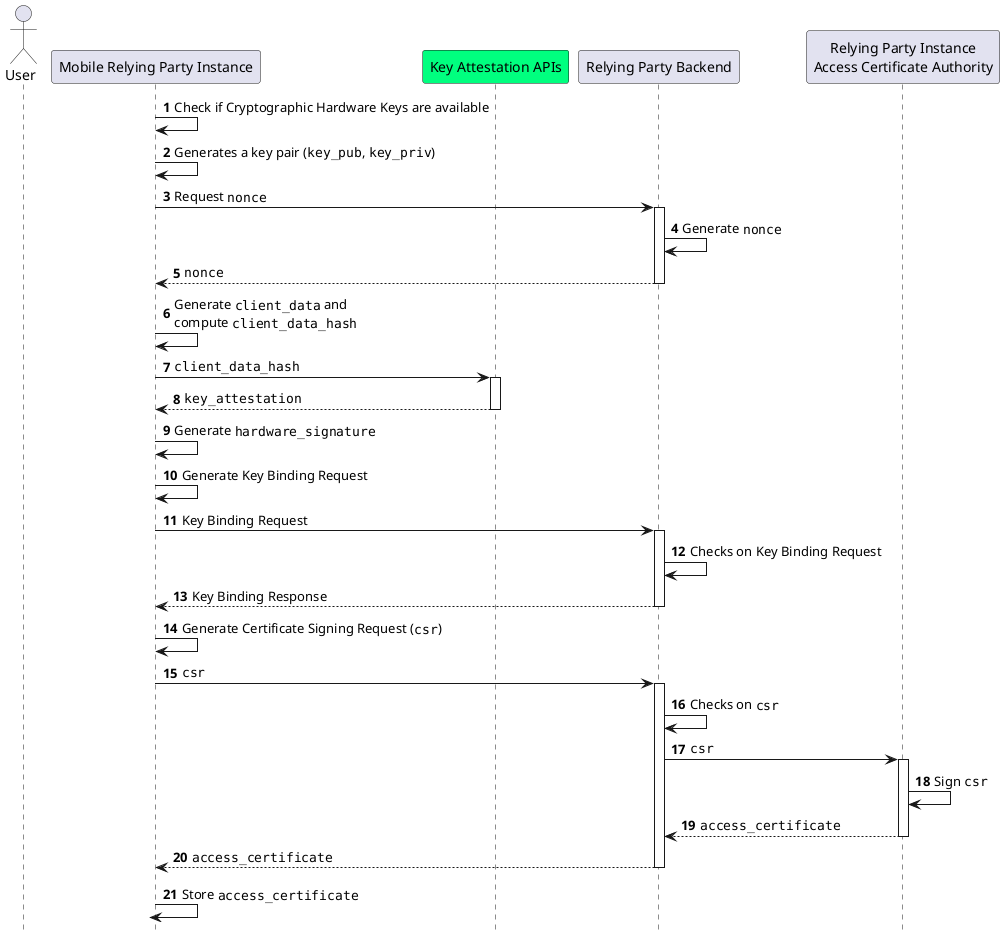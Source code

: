 @startuml Mobile Relying Party Instance Access Certificate Issuance
autonumber
hide footbox

'Participants
actor "User" as user
participant "Mobile Relying Party Instance" as app 
participant "Key Attestation APIs" as aats #springgreen
participant "Relying Party Backend" as bck
participant "Relying Party Instance\nAccess Certificate Authority" as ca

'START CERTIFICATE
app->app: Check if Cryptographic Hardware Keys are available

app->app: Generates a key pair (""key_pub"", ""key_priv"")

app->bck: Request ""nonce""
activate bck
bck->bck: Generate ""nonce""
bck-->app: ""nonce""
deactivate bck

app->app: Generate ""client_data"" and\ncompute ""client_data_hash""

app->aats: ""client_data_hash""
activate aats

aats-->app: ""key_attestation""
deactivate aats

app->app: Generate ""hardware_signature""

app->app: Generate Key Binding Request

app->bck: Key Binding Request

activate bck
bck->bck: Checks on Key Binding Request

bck-->app: Key Binding Response
deactivate bck

app->app: Generate Certificate Signing Request (""csr"")

app->bck: ""csr""
activate bck

bck->bck: Checks on ""csr""

bck->ca: ""csr""
activate ca

ca->ca: Sign ""csr""

ca-->bck: ""access_certificate""
deactivate ca

bck-->app: ""access_certificate""
deactivate bck

app->app: Store ""access_certificate""
deactivate app
@enduml